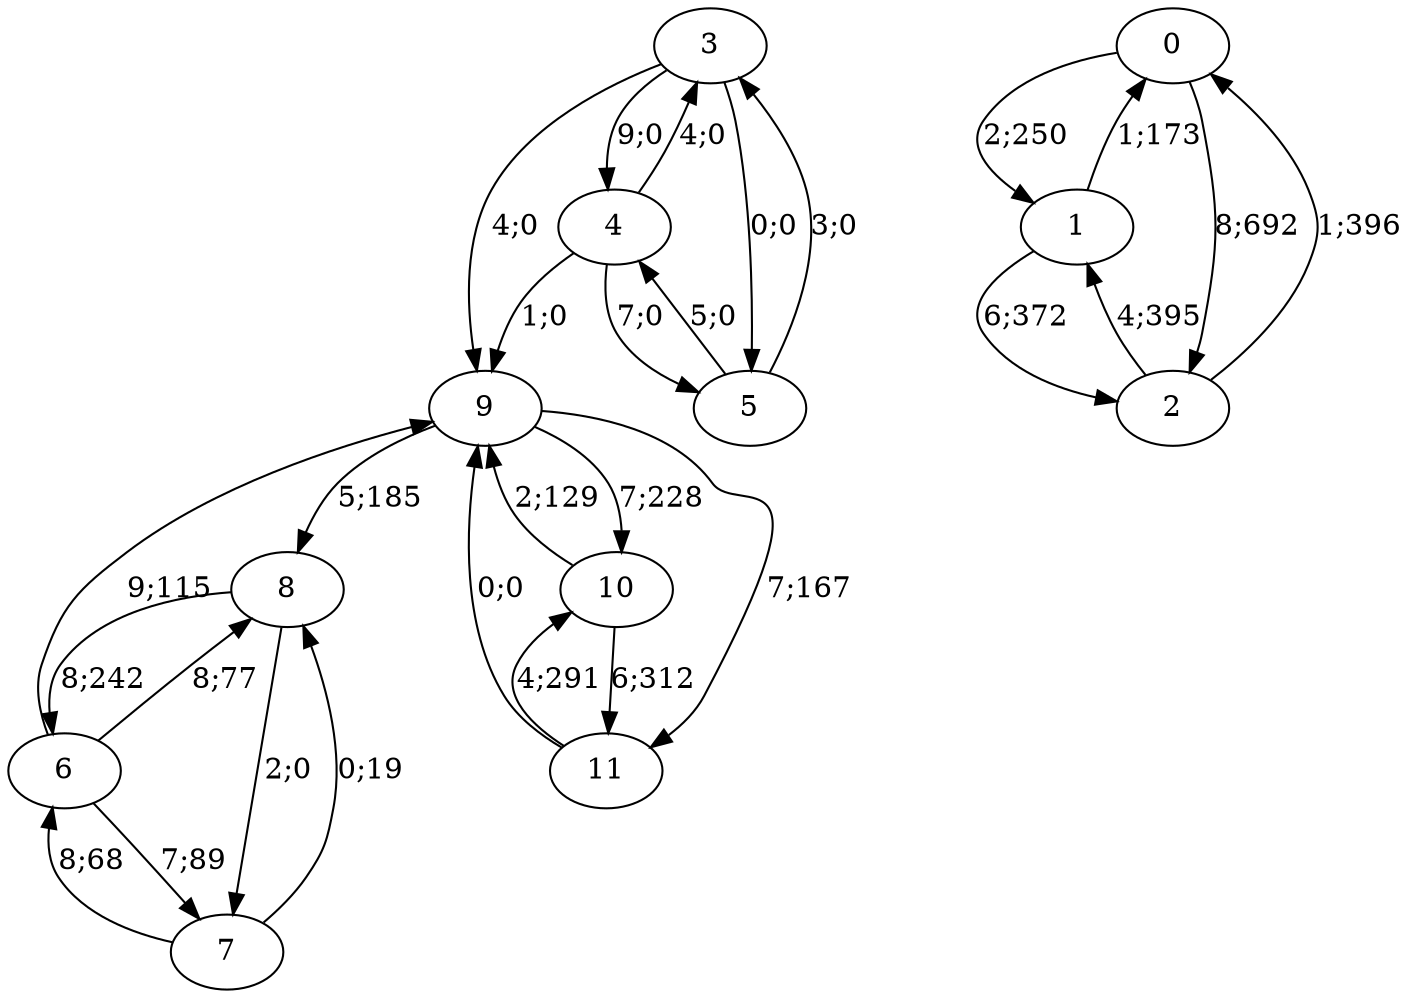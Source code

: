 digraph graph5832 {




















9 -> 8 [color=black,label="5;185"]
9 -> 10 [color=black,label="7;228"]
9 -> 11 [color=black,label="7;167"]


10 -> 9 [color=black,label="2;129"]
10 -> 11 [color=black,label="6;312"]


11 -> 9 [color=black,label="0;0"]
11 -> 10 [color=black,label="4;291"]














6 -> 9 [color=black,label="9;115"]
6 -> 7 [color=black,label="7;89"]
6 -> 8 [color=black,label="8;77"]


7 -> 6 [color=black,label="8;68"]
7 -> 8 [color=black,label="0;19"]


8 -> 6 [color=black,label="8;242"]
8 -> 7 [color=black,label="2;0"]








0 -> 1 [color=black,label="2;250"]
0 -> 2 [color=black,label="8;692"]


1 -> 0 [color=black,label="1;173"]
1 -> 2 [color=black,label="6;372"]


2 -> 0 [color=black,label="1;396"]
2 -> 1 [color=black,label="4;395"]


























3 -> 9 [color=black,label="4;0"]
3 -> 4 [color=black,label="9;0"]
3 -> 5 [color=black,label="0;0"]


4 -> 9 [color=black,label="1;0"]
4 -> 3 [color=black,label="4;0"]
4 -> 5 [color=black,label="7;0"]


5 -> 3 [color=black,label="3;0"]
5 -> 4 [color=black,label="5;0"]













}
